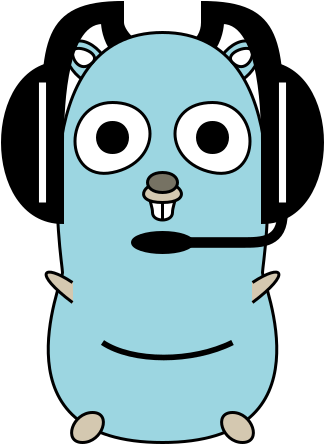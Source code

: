 <?xml version="1.0" encoding="UTF-8"?>
<dia:diagram xmlns:dia="http://www.lysator.liu.se/~alla/dia/">
  <dia:layer name="headset_back" visible="true">
    <dia:object type="Standard - Beziergon" version="0" id="O0">
      <dia:attribute name="obj_pos">
        <dia:point val="41,13.5"/>
      </dia:attribute>
      <dia:attribute name="obj_bb">
        <dia:rectangle val="38,10.925;44,14.575"/>
      </dia:attribute>
      <dia:attribute name="bez_points">
        <dia:point val="41,13.5"/>
        <dia:point val="42,13.5"/>
        <dia:point val="43,13"/>
        <dia:point val="43,12"/>
        <dia:point val="43,11"/>
        <dia:point val="43,11"/>
        <dia:point val="43,11"/>
        <dia:point val="44,11"/>
        <dia:point val="44,12"/>
        <dia:point val="44,12"/>
        <dia:point val="44,12"/>
        <dia:point val="44,14.5"/>
        <dia:point val="41,14.5"/>
        <dia:point val="38,14.5"/>
        <dia:point val="38,12"/>
        <dia:point val="38,12"/>
        <dia:point val="38,12"/>
        <dia:point val="38,11"/>
        <dia:point val="39,11"/>
        <dia:point val="39,11"/>
        <dia:point val="39,11.5"/>
        <dia:point val="39,12"/>
        <dia:point val="39,12.5"/>
        <dia:point val="40,13.5"/>
      </dia:attribute>
      <dia:attribute name="corner_types">
        <dia:enum val="0"/>
        <dia:enum val="0"/>
        <dia:enum val="2"/>
        <dia:enum val="2"/>
        <dia:enum val="0"/>
        <dia:enum val="2"/>
        <dia:enum val="2"/>
        <dia:enum val="0"/>
        <dia:enum val="0"/>
      </dia:attribute>
      <dia:attribute name="line_width">
        <dia:real val="0.15"/>
      </dia:attribute>
      <dia:attribute name="inner_color">
        <dia:color val="#000000"/>
      </dia:attribute>
      <dia:attribute name="show_background">
        <dia:boolean val="true"/>
      </dia:attribute>
    </dia:object>
  </dia:layer>
  <dia:layer name="gopher" visible="true" active="true">
    <dia:object type="Standard - Beziergon" version="0" id="O1">
      <dia:attribute name="obj_pos">
        <dia:point val="36.5,13"/>
      </dia:attribute>
      <dia:attribute name="obj_bb">
        <dia:rectangle val="36.095,12.845;38.405,15.155"/>
      </dia:attribute>
      <dia:attribute name="bez_points">
        <dia:point val="36.5,13"/>
        <dia:point val="37.5,12.5"/>
        <dia:point val="39,14.5"/>
        <dia:point val="38,15"/>
        <dia:point val="37,15.5"/>
        <dia:point val="35.5,13.5"/>
      </dia:attribute>
      <dia:attribute name="corner_types">
        <dia:enum val="0"/>
        <dia:enum val="0"/>
        <dia:enum val="0"/>
      </dia:attribute>
      <dia:attribute name="line_width">
        <dia:real val="0.15"/>
      </dia:attribute>
      <dia:attribute name="inner_color">
        <dia:color val="#9cd6e1"/>
      </dia:attribute>
      <dia:attribute name="show_background">
        <dia:boolean val="true"/>
      </dia:attribute>
    </dia:object>
    <dia:object type="Standard - Beziergon" version="0" id="O2">
      <dia:attribute name="obj_pos">
        <dia:point val="45.5,13"/>
      </dia:attribute>
      <dia:attribute name="obj_bb">
        <dia:rectangle val="43.595,12.845;45.905,15.155"/>
      </dia:attribute>
      <dia:attribute name="bez_points">
        <dia:point val="45.5,13"/>
        <dia:point val="46.5,13.5"/>
        <dia:point val="45,15.5"/>
        <dia:point val="44,15"/>
        <dia:point val="43,14.5"/>
        <dia:point val="44.5,12.5"/>
      </dia:attribute>
      <dia:attribute name="corner_types">
        <dia:enum val="0"/>
        <dia:enum val="0"/>
        <dia:enum val="0"/>
      </dia:attribute>
      <dia:attribute name="line_width">
        <dia:real val="0.15"/>
      </dia:attribute>
      <dia:attribute name="inner_color">
        <dia:color val="#9cd6e1"/>
      </dia:attribute>
      <dia:attribute name="show_background">
        <dia:boolean val="true"/>
      </dia:attribute>
    </dia:object>
    <dia:object type="Standard - Beziergon" version="0" id="O3">
      <dia:attribute name="obj_pos">
        <dia:point val="41,12.5"/>
      </dia:attribute>
      <dia:attribute name="obj_bb">
        <dia:rectangle val="35.211,12.425;46.789,33.075"/>
      </dia:attribute>
      <dia:attribute name="bez_points">
        <dia:point val="41,12.5"/>
        <dia:point val="48,12.5"/>
        <dia:point val="46,24"/>
        <dia:point val="46,24.5"/>
        <dia:point val="46,25"/>
        <dia:point val="49.5,33"/>
        <dia:point val="41,33"/>
        <dia:point val="32.5,33"/>
        <dia:point val="36,25"/>
        <dia:point val="36,24.5"/>
        <dia:point val="36,24"/>
        <dia:point val="34,12.5"/>
      </dia:attribute>
      <dia:attribute name="corner_types">
        <dia:enum val="0"/>
        <dia:enum val="0"/>
        <dia:enum val="0"/>
        <dia:enum val="0"/>
        <dia:enum val="0"/>
      </dia:attribute>
      <dia:attribute name="line_width">
        <dia:real val="0.15"/>
      </dia:attribute>
      <dia:attribute name="inner_color">
        <dia:color val="#9cd6e1"/>
      </dia:attribute>
      <dia:attribute name="show_background">
        <dia:boolean val="true"/>
      </dia:attribute>
    </dia:object>
    <dia:object type="Standard - Beziergon" version="0" id="O4">
      <dia:attribute name="obj_pos">
        <dia:point val="38.5,16"/>
      </dia:attribute>
      <dia:attribute name="obj_bb">
        <dia:rectangle val="36.55,15.925;40.45,19.618"/>
      </dia:attribute>
      <dia:attribute name="bez_points">
        <dia:point val="38.5,16"/>
        <dia:point val="41,16"/>
        <dia:point val="41,19"/>
        <dia:point val="38.5,19.5"/>
        <dia:point val="36,20"/>
        <dia:point val="36,16"/>
      </dia:attribute>
      <dia:attribute name="corner_types">
        <dia:enum val="0"/>
        <dia:enum val="0"/>
        <dia:enum val="0"/>
      </dia:attribute>
      <dia:attribute name="line_width">
        <dia:real val="0.15"/>
      </dia:attribute>
      <dia:attribute name="show_background">
        <dia:boolean val="true"/>
      </dia:attribute>
    </dia:object>
    <dia:object type="Standard - Beziergon" version="0" id="O5">
      <dia:attribute name="obj_pos">
        <dia:point val="43.5,16"/>
      </dia:attribute>
      <dia:attribute name="obj_bb">
        <dia:rectangle val="41.55,15.925;45.45,19.618"/>
      </dia:attribute>
      <dia:attribute name="bez_points">
        <dia:point val="43.5,16"/>
        <dia:point val="46,16"/>
        <dia:point val="46,20"/>
        <dia:point val="43.5,19.5"/>
        <dia:point val="41,19"/>
        <dia:point val="41,16"/>
      </dia:attribute>
      <dia:attribute name="corner_types">
        <dia:enum val="0"/>
        <dia:enum val="0"/>
        <dia:enum val="0"/>
      </dia:attribute>
      <dia:attribute name="line_width">
        <dia:real val="0.15"/>
      </dia:attribute>
      <dia:attribute name="show_background">
        <dia:boolean val="true"/>
      </dia:attribute>
    </dia:object>
    <dia:object type="Standard - Beziergon" version="0" id="O6">
      <dia:attribute name="obj_pos">
        <dia:point val="38.5,18.5"/>
      </dia:attribute>
      <dia:attribute name="obj_bb">
        <dia:rectangle val="37.675,16.925;39.325,18.575"/>
      </dia:attribute>
      <dia:attribute name="bez_points">
        <dia:point val="38.5,18.5"/>
        <dia:point val="39.5,18.5"/>
        <dia:point val="39.5,17"/>
        <dia:point val="38.5,17"/>
        <dia:point val="37.5,17"/>
        <dia:point val="37.5,18.5"/>
      </dia:attribute>
      <dia:attribute name="corner_types">
        <dia:enum val="0"/>
        <dia:enum val="0"/>
        <dia:enum val="0"/>
      </dia:attribute>
      <dia:attribute name="line_width">
        <dia:real val="0.15"/>
      </dia:attribute>
      <dia:attribute name="inner_color">
        <dia:color val="#000000"/>
      </dia:attribute>
      <dia:attribute name="show_background">
        <dia:boolean val="true"/>
      </dia:attribute>
    </dia:object>
    <dia:object type="Standard - Beziergon" version="0" id="O7">
      <dia:attribute name="obj_pos">
        <dia:point val="43.5,18.5"/>
      </dia:attribute>
      <dia:attribute name="obj_bb">
        <dia:rectangle val="42.675,16.925;44.325,18.575"/>
      </dia:attribute>
      <dia:attribute name="bez_points">
        <dia:point val="43.5,18.5"/>
        <dia:point val="44.5,18.5"/>
        <dia:point val="44.5,17"/>
        <dia:point val="43.5,17"/>
        <dia:point val="42.5,17"/>
        <dia:point val="42.5,18.5"/>
      </dia:attribute>
      <dia:attribute name="corner_types">
        <dia:enum val="0"/>
        <dia:enum val="0"/>
        <dia:enum val="0"/>
      </dia:attribute>
      <dia:attribute name="line_width">
        <dia:real val="0.15"/>
      </dia:attribute>
      <dia:attribute name="inner_color">
        <dia:color val="#000000"/>
      </dia:attribute>
      <dia:attribute name="show_background">
        <dia:boolean val="true"/>
      </dia:attribute>
    </dia:object>
    <dia:object type="Standard - Beziergon" version="0" id="O8">
      <dia:attribute name="obj_pos">
        <dia:point val="41,20.5"/>
      </dia:attribute>
      <dia:attribute name="obj_bb">
        <dia:rectangle val="40.3,20.425;41.7,21.95"/>
      </dia:attribute>
      <dia:attribute name="bez_points">
        <dia:point val="41,20.5"/>
        <dia:point val="42,20.5"/>
        <dia:point val="41.5,21"/>
        <dia:point val="41.5,21.5"/>
        <dia:point val="41.5,22"/>
        <dia:point val="40.5,22"/>
        <dia:point val="40.5,21.5"/>
        <dia:point val="40.5,21"/>
        <dia:point val="40,20.5"/>
      </dia:attribute>
      <dia:attribute name="corner_types">
        <dia:enum val="0"/>
        <dia:enum val="0"/>
        <dia:enum val="0"/>
        <dia:enum val="0"/>
      </dia:attribute>
      <dia:attribute name="line_width">
        <dia:real val="0.15"/>
      </dia:attribute>
      <dia:attribute name="show_background">
        <dia:boolean val="true"/>
      </dia:attribute>
    </dia:object>
    <dia:object type="Standard - Beziergon" version="0" id="O9">
      <dia:attribute name="obj_pos">
        <dia:point val="41,20"/>
      </dia:attribute>
      <dia:attribute name="obj_bb">
        <dia:rectangle val="39.978,19.925;42.022,21.075"/>
      </dia:attribute>
      <dia:attribute name="bez_points">
        <dia:point val="41,20"/>
        <dia:point val="42,20"/>
        <dia:point val="42.5,21"/>
        <dia:point val="41,21"/>
        <dia:point val="39.5,21"/>
        <dia:point val="40,20"/>
      </dia:attribute>
      <dia:attribute name="corner_types">
        <dia:enum val="0"/>
        <dia:enum val="0"/>
        <dia:enum val="0"/>
      </dia:attribute>
      <dia:attribute name="line_width">
        <dia:real val="0.15"/>
      </dia:attribute>
      <dia:attribute name="inner_color">
        <dia:color val="#d4c8b0"/>
      </dia:attribute>
      <dia:attribute name="show_background">
        <dia:boolean val="true"/>
      </dia:attribute>
    </dia:object>
    <dia:object type="Standard - Beziergon" version="0" id="O10">
      <dia:attribute name="obj_pos">
        <dia:point val="41,19.5"/>
      </dia:attribute>
      <dia:attribute name="obj_bb">
        <dia:rectangle val="40.175,19.425;41.825,20.575"/>
      </dia:attribute>
      <dia:attribute name="bez_points">
        <dia:point val="41,19.5"/>
        <dia:point val="42,19.5"/>
        <dia:point val="42,20.5"/>
        <dia:point val="41,20.5"/>
        <dia:point val="40,20.5"/>
        <dia:point val="40,19.5"/>
      </dia:attribute>
      <dia:attribute name="corner_types">
        <dia:enum val="0"/>
        <dia:enum val="0"/>
        <dia:enum val="0"/>
      </dia:attribute>
      <dia:attribute name="line_width">
        <dia:real val="0.15"/>
      </dia:attribute>
      <dia:attribute name="inner_color">
        <dia:color val="#767263"/>
      </dia:attribute>
      <dia:attribute name="show_background">
        <dia:boolean val="true"/>
      </dia:attribute>
    </dia:object>
    <dia:object type="Standard - Beziergon" version="0" id="O11">
      <dia:attribute name="obj_pos">
        <dia:point val="36.5,13.5"/>
      </dia:attribute>
      <dia:attribute name="obj_bb">
        <dia:rectangle val="36.425,13.218;37.677,14.282"/>
      </dia:attribute>
      <dia:attribute name="bez_points">
        <dia:point val="36.5,13.5"/>
        <dia:point val="36.5,13"/>
        <dia:point val="38,13.5"/>
        <dia:point val="37.5,14"/>
        <dia:point val="37,14.5"/>
        <dia:point val="36.5,14"/>
      </dia:attribute>
      <dia:attribute name="corner_types">
        <dia:enum val="0"/>
        <dia:enum val="0"/>
        <dia:enum val="0"/>
      </dia:attribute>
      <dia:attribute name="line_width">
        <dia:real val="0.15"/>
      </dia:attribute>
      <dia:attribute name="show_background">
        <dia:boolean val="true"/>
      </dia:attribute>
    </dia:object>
    <dia:object type="Standard - Beziergon" version="0" id="O12">
      <dia:attribute name="obj_pos">
        <dia:point val="45.5,13.5"/>
      </dia:attribute>
      <dia:attribute name="obj_bb">
        <dia:rectangle val="44.323,13.218;45.575,14.282"/>
      </dia:attribute>
      <dia:attribute name="bez_points">
        <dia:point val="45.5,13.5"/>
        <dia:point val="45.5,14"/>
        <dia:point val="45,14.5"/>
        <dia:point val="44.5,14"/>
        <dia:point val="44,13.5"/>
        <dia:point val="45.5,13"/>
      </dia:attribute>
      <dia:attribute name="corner_types">
        <dia:enum val="0"/>
        <dia:enum val="0"/>
        <dia:enum val="0"/>
      </dia:attribute>
      <dia:attribute name="line_width">
        <dia:real val="0.15"/>
      </dia:attribute>
      <dia:attribute name="show_background">
        <dia:boolean val="true"/>
      </dia:attribute>
    </dia:object>
    <dia:object type="Standard - Line" version="0" id="O13">
      <dia:attribute name="obj_pos">
        <dia:point val="41,21"/>
      </dia:attribute>
      <dia:attribute name="obj_bb">
        <dia:rectangle val="40.925,20.925;41.075,21.95"/>
      </dia:attribute>
      <dia:attribute name="conn_endpoints">
        <dia:point val="41,21"/>
        <dia:point val="41,21.875"/>
      </dia:attribute>
      <dia:attribute name="numcp">
        <dia:int val="1"/>
      </dia:attribute>
      <dia:attribute name="line_width">
        <dia:real val="0.15"/>
      </dia:attribute>
      <dia:connections>
        <dia:connection handle="0" to="O8" connection="6"/>
        <dia:connection handle="1" to="O8" connection="3"/>
      </dia:connections>
    </dia:object>
    <dia:object type="Standard - BezierLine" version="0" id="O14">
      <dia:attribute name="obj_pos">
        <dia:point val="38,28"/>
      </dia:attribute>
      <dia:attribute name="obj_bb">
        <dia:rectangle val="37.804,27.804;44.689,28.891"/>
      </dia:attribute>
      <dia:attribute name="bez_points">
        <dia:point val="38,28"/>
        <dia:point val="39.5,29"/>
        <dia:point val="42.5,29"/>
        <dia:point val="44.5,28"/>
      </dia:attribute>
      <dia:attribute name="corner_types">
        <dia:enum val="0"/>
        <dia:enum val="0"/>
      </dia:attribute>
      <dia:attribute name="line_width">
        <dia:real val="0.282"/>
      </dia:attribute>
    </dia:object>
    <dia:object type="Standard - Beziergon" version="0" id="O15">
      <dia:attribute name="obj_pos">
        <dia:point val="37.5,31.5"/>
      </dia:attribute>
      <dia:attribute name="obj_bb">
        <dia:rectangle val="36.38,31.425;38.12,33.075"/>
      </dia:attribute>
      <dia:attribute name="bez_points">
        <dia:point val="37.5,31.5"/>
        <dia:point val="38.5,31.5"/>
        <dia:point val="38,33"/>
        <dia:point val="37,33"/>
        <dia:point val="36,33"/>
        <dia:point val="36.5,31.5"/>
      </dia:attribute>
      <dia:attribute name="corner_types">
        <dia:enum val="0"/>
        <dia:enum val="0"/>
        <dia:enum val="0"/>
      </dia:attribute>
      <dia:attribute name="line_width">
        <dia:real val="0.15"/>
      </dia:attribute>
      <dia:attribute name="inner_color">
        <dia:color val="#d4c8b0"/>
      </dia:attribute>
      <dia:attribute name="show_background">
        <dia:boolean val="true"/>
      </dia:attribute>
    </dia:object>
    <dia:object type="Standard - Beziergon" version="0" id="O16">
      <dia:attribute name="obj_pos">
        <dia:point val="44.5,31.5"/>
      </dia:attribute>
      <dia:attribute name="obj_bb">
        <dia:rectangle val="43.88,31.425;45.62,33.075"/>
      </dia:attribute>
      <dia:attribute name="bez_points">
        <dia:point val="44.5,31.5"/>
        <dia:point val="45.5,31.5"/>
        <dia:point val="46,33"/>
        <dia:point val="45,33"/>
        <dia:point val="44,33"/>
        <dia:point val="43.5,31.5"/>
      </dia:attribute>
      <dia:attribute name="corner_types">
        <dia:enum val="0"/>
        <dia:enum val="0"/>
        <dia:enum val="0"/>
      </dia:attribute>
      <dia:attribute name="line_width">
        <dia:real val="0.15"/>
      </dia:attribute>
      <dia:attribute name="inner_color">
        <dia:color val="#d4c8b0"/>
      </dia:attribute>
      <dia:attribute name="show_background">
        <dia:boolean val="true"/>
      </dia:attribute>
    </dia:object>
    <dia:object type="Standard - Beziergon" version="0" id="O17">
      <dia:attribute name="obj_pos">
        <dia:point val="36.5,26"/>
      </dia:attribute>
      <dia:attribute name="obj_bb">
        <dia:rectangle val="35.181,24.48;36.5,26"/>
      </dia:attribute>
      <dia:attribute name="bez_points">
        <dia:point val="36.5,26"/>
        <dia:point val="34.5,24.5"/>
        <dia:point val="35,24"/>
        <dia:point val="36.5,25"/>
        <dia:point val="36.5,25"/>
        <dia:point val="36.5,26"/>
      </dia:attribute>
      <dia:attribute name="corner_types">
        <dia:enum val="2"/>
        <dia:enum val="2"/>
        <dia:enum val="2"/>
      </dia:attribute>
      <dia:attribute name="line_color">
        <dia:color val="#d4c8b0"/>
      </dia:attribute>
      <dia:attribute name="line_width">
        <dia:real val="4.147e-40"/>
      </dia:attribute>
      <dia:attribute name="inner_color">
        <dia:color val="#d4c8b0"/>
      </dia:attribute>
      <dia:attribute name="show_background">
        <dia:boolean val="true"/>
      </dia:attribute>
    </dia:object>
    <dia:object type="Standard - BezierLine" version="0" id="O18">
      <dia:attribute name="obj_pos">
        <dia:point val="36.5,26"/>
      </dia:attribute>
      <dia:attribute name="obj_bb">
        <dia:rectangle val="35.106,24.405;36.605,26.105"/>
      </dia:attribute>
      <dia:attribute name="bez_points">
        <dia:point val="36.5,26"/>
        <dia:point val="34.5,24.5"/>
        <dia:point val="35,24"/>
        <dia:point val="36.5,25"/>
      </dia:attribute>
      <dia:attribute name="corner_types">
        <dia:enum val="0"/>
        <dia:enum val="0"/>
      </dia:attribute>
      <dia:attribute name="line_width">
        <dia:real val="0.15"/>
      </dia:attribute>
    </dia:object>
    <dia:object type="Standard - Beziergon" version="0" id="O19">
      <dia:attribute name="obj_pos">
        <dia:point val="45.5,26"/>
      </dia:attribute>
      <dia:attribute name="obj_bb">
        <dia:rectangle val="45.5,24.48;46.819,26"/>
      </dia:attribute>
      <dia:attribute name="bez_points">
        <dia:point val="45.5,26"/>
        <dia:point val="47.5,24.5"/>
        <dia:point val="47,24"/>
        <dia:point val="45.5,25"/>
        <dia:point val="45.5,25"/>
        <dia:point val="45.5,26"/>
      </dia:attribute>
      <dia:attribute name="corner_types">
        <dia:enum val="2"/>
        <dia:enum val="2"/>
        <dia:enum val="2"/>
      </dia:attribute>
      <dia:attribute name="line_color">
        <dia:color val="#d4c8b0"/>
      </dia:attribute>
      <dia:attribute name="line_width">
        <dia:real val="4.147e-40"/>
      </dia:attribute>
      <dia:attribute name="inner_color">
        <dia:color val="#d4c8b0"/>
      </dia:attribute>
      <dia:attribute name="show_background">
        <dia:boolean val="true"/>
      </dia:attribute>
    </dia:object>
    <dia:object type="Standard - BezierLine" version="0" id="O20">
      <dia:attribute name="obj_pos">
        <dia:point val="45.5,26"/>
      </dia:attribute>
      <dia:attribute name="obj_bb">
        <dia:rectangle val="45.395,24.405;46.894,26.105"/>
      </dia:attribute>
      <dia:attribute name="bez_points">
        <dia:point val="45.5,26"/>
        <dia:point val="47.5,24.5"/>
        <dia:point val="47,24"/>
        <dia:point val="45.5,25"/>
      </dia:attribute>
      <dia:attribute name="corner_types">
        <dia:enum val="0"/>
        <dia:enum val="0"/>
      </dia:attribute>
      <dia:attribute name="line_width">
        <dia:real val="0.15"/>
      </dia:attribute>
    </dia:object>
  </dia:layer>
  <dia:layer name="headset" visible="true">
    <dia:object type="Standard - Beziergon" version="0" id="O21">
      <dia:attribute name="obj_pos">
        <dia:point val="39,12"/>
      </dia:attribute>
      <dia:attribute name="obj_bb">
        <dia:rectangle val="34.925,10.925;39.106,20.537"/>
      </dia:attribute>
      <dia:attribute name="bez_points">
        <dia:point val="39,12"/>
        <dia:point val="39,12"/>
        <dia:point val="38,12"/>
        <dia:point val="38,12"/>
        <dia:point val="36,12"/>
        <dia:point val="36,17"/>
        <dia:point val="36,18"/>
        <dia:point val="36,19"/>
        <dia:point val="35,23"/>
        <dia:point val="35,18"/>
        <dia:point val="35,13"/>
        <dia:point val="35,11"/>
        <dia:point val="39,11"/>
        <dia:point val="39,11"/>
        <dia:point val="39,12"/>
      </dia:attribute>
      <dia:attribute name="corner_types">
        <dia:enum val="0"/>
        <dia:enum val="2"/>
        <dia:enum val="0"/>
        <dia:enum val="0"/>
        <dia:enum val="2"/>
        <dia:enum val="0"/>
      </dia:attribute>
      <dia:attribute name="line_width">
        <dia:real val="0.15"/>
      </dia:attribute>
      <dia:attribute name="inner_color">
        <dia:color val="#000000"/>
      </dia:attribute>
      <dia:attribute name="show_background">
        <dia:boolean val="true"/>
      </dia:attribute>
    </dia:object>
    <dia:object type="Standard - Beziergon" version="0" id="O22">
      <dia:attribute name="obj_pos">
        <dia:point val="43,12"/>
      </dia:attribute>
      <dia:attribute name="obj_bb">
        <dia:rectangle val="42.894,10.925;47.075,20.537"/>
      </dia:attribute>
      <dia:attribute name="bez_points">
        <dia:point val="43,12"/>
        <dia:point val="43,12"/>
        <dia:point val="43,11"/>
        <dia:point val="43,11"/>
        <dia:point val="47,11"/>
        <dia:point val="47,13"/>
        <dia:point val="47,18"/>
        <dia:point val="47,23"/>
        <dia:point val="46,19"/>
        <dia:point val="46,18"/>
        <dia:point val="46,17"/>
        <dia:point val="46,12"/>
        <dia:point val="44,12"/>
        <dia:point val="43.5,12"/>
        <dia:point val="43.5,12"/>
      </dia:attribute>
      <dia:attribute name="corner_types">
        <dia:enum val="0"/>
        <dia:enum val="2"/>
        <dia:enum val="0"/>
        <dia:enum val="0"/>
        <dia:enum val="2"/>
        <dia:enum val="2"/>
      </dia:attribute>
      <dia:attribute name="line_width">
        <dia:real val="0.15"/>
      </dia:attribute>
      <dia:attribute name="inner_color">
        <dia:color val="#000000"/>
      </dia:attribute>
      <dia:attribute name="show_background">
        <dia:boolean val="true"/>
      </dia:attribute>
    </dia:object>
    <dia:object type="Standard - Beziergon" version="0" id="O23">
      <dia:attribute name="obj_pos">
        <dia:point val="36,14"/>
      </dia:attribute>
      <dia:attribute name="obj_bb">
        <dia:rectangle val="32.925,13.925;36.106,22.075"/>
      </dia:attribute>
      <dia:attribute name="bez_points">
        <dia:point val="36,14"/>
        <dia:point val="36,14"/>
        <dia:point val="36,22"/>
        <dia:point val="36,22"/>
        <dia:point val="34,22"/>
        <dia:point val="33,20"/>
        <dia:point val="33,18"/>
        <dia:point val="33,16"/>
        <dia:point val="34,14"/>
      </dia:attribute>
      <dia:attribute name="corner_types">
        <dia:enum val="2"/>
        <dia:enum val="2"/>
        <dia:enum val="0"/>
        <dia:enum val="2"/>
      </dia:attribute>
      <dia:attribute name="line_width">
        <dia:real val="0.15"/>
      </dia:attribute>
      <dia:attribute name="inner_color">
        <dia:color val="#000000"/>
      </dia:attribute>
      <dia:attribute name="show_background">
        <dia:boolean val="true"/>
      </dia:attribute>
    </dia:object>
    <dia:object type="Standard - Beziergon" version="0" id="O24">
      <dia:attribute name="obj_pos">
        <dia:point val="46,14"/>
      </dia:attribute>
      <dia:attribute name="obj_bb">
        <dia:rectangle val="45.894,13.925;49.075,22.075"/>
      </dia:attribute>
      <dia:attribute name="bez_points">
        <dia:point val="46,14"/>
        <dia:point val="46,14"/>
        <dia:point val="46,22"/>
        <dia:point val="46,22"/>
        <dia:point val="48,22"/>
        <dia:point val="49,20"/>
        <dia:point val="49,18"/>
        <dia:point val="49,16"/>
        <dia:point val="48,14"/>
      </dia:attribute>
      <dia:attribute name="corner_types">
        <dia:enum val="2"/>
        <dia:enum val="2"/>
        <dia:enum val="0"/>
        <dia:enum val="2"/>
      </dia:attribute>
      <dia:attribute name="line_width">
        <dia:real val="0.15"/>
      </dia:attribute>
      <dia:attribute name="inner_color">
        <dia:color val="#000000"/>
      </dia:attribute>
      <dia:attribute name="show_background">
        <dia:boolean val="true"/>
      </dia:attribute>
    </dia:object>
    <dia:object type="Standard - Line" version="0" id="O25">
      <dia:attribute name="obj_pos">
        <dia:point val="35,15"/>
      </dia:attribute>
      <dia:attribute name="obj_bb">
        <dia:rectangle val="34.824,14.824;35.176,21.176"/>
      </dia:attribute>
      <dia:attribute name="conn_endpoints">
        <dia:point val="35,15"/>
        <dia:point val="35,21"/>
      </dia:attribute>
      <dia:attribute name="numcp">
        <dia:int val="1"/>
      </dia:attribute>
      <dia:attribute name="line_color">
        <dia:color val="#ffffff"/>
      </dia:attribute>
      <dia:attribute name="line_width">
        <dia:real val="0.353"/>
      </dia:attribute>
    </dia:object>
    <dia:object type="Standard - Line" version="0" id="O26">
      <dia:attribute name="obj_pos">
        <dia:point val="47,15"/>
      </dia:attribute>
      <dia:attribute name="obj_bb">
        <dia:rectangle val="46.824,14.824;47.176,21.176"/>
      </dia:attribute>
      <dia:attribute name="conn_endpoints">
        <dia:point val="47,15"/>
        <dia:point val="47,21"/>
      </dia:attribute>
      <dia:attribute name="numcp">
        <dia:int val="1"/>
      </dia:attribute>
      <dia:attribute name="line_color">
        <dia:color val="#ffffff"/>
      </dia:attribute>
      <dia:attribute name="line_width">
        <dia:real val="0.353"/>
      </dia:attribute>
    </dia:object>
    <dia:object type="Standard - BezierLine" version="0" id="O27">
      <dia:attribute name="obj_pos">
        <dia:point val="47,21.5"/>
      </dia:attribute>
      <dia:attribute name="obj_bb">
        <dia:rectangle val="41.735,21.235;47.265,23.265"/>
      </dia:attribute>
      <dia:attribute name="bez_points">
        <dia:point val="47,21.5"/>
        <dia:point val="47,23"/>
        <dia:point val="46,23"/>
        <dia:point val="45,23"/>
        <dia:point val="44,23"/>
        <dia:point val="43,23"/>
        <dia:point val="42,23"/>
      </dia:attribute>
      <dia:attribute name="corner_types">
        <dia:enum val="0"/>
        <dia:enum val="0"/>
        <dia:enum val="0"/>
      </dia:attribute>
      <dia:attribute name="line_width">
        <dia:real val="0.529"/>
      </dia:attribute>
    </dia:object>
    <dia:object type="Standard - Ellipse" version="0" id="O28">
      <dia:attribute name="obj_pos">
        <dia:point val="39.5,22.5"/>
      </dia:attribute>
      <dia:attribute name="obj_bb">
        <dia:rectangle val="39.425,22.425;42.575,23.575"/>
      </dia:attribute>
      <dia:attribute name="elem_corner">
        <dia:point val="39.5,22.5"/>
      </dia:attribute>
      <dia:attribute name="elem_width">
        <dia:real val="3"/>
      </dia:attribute>
      <dia:attribute name="elem_height">
        <dia:real val="1"/>
      </dia:attribute>
      <dia:attribute name="border_width">
        <dia:real val="0.15"/>
      </dia:attribute>
      <dia:attribute name="inner_color">
        <dia:color val="#000000"/>
      </dia:attribute>
    </dia:object>
  </dia:layer>
</dia:diagram>
